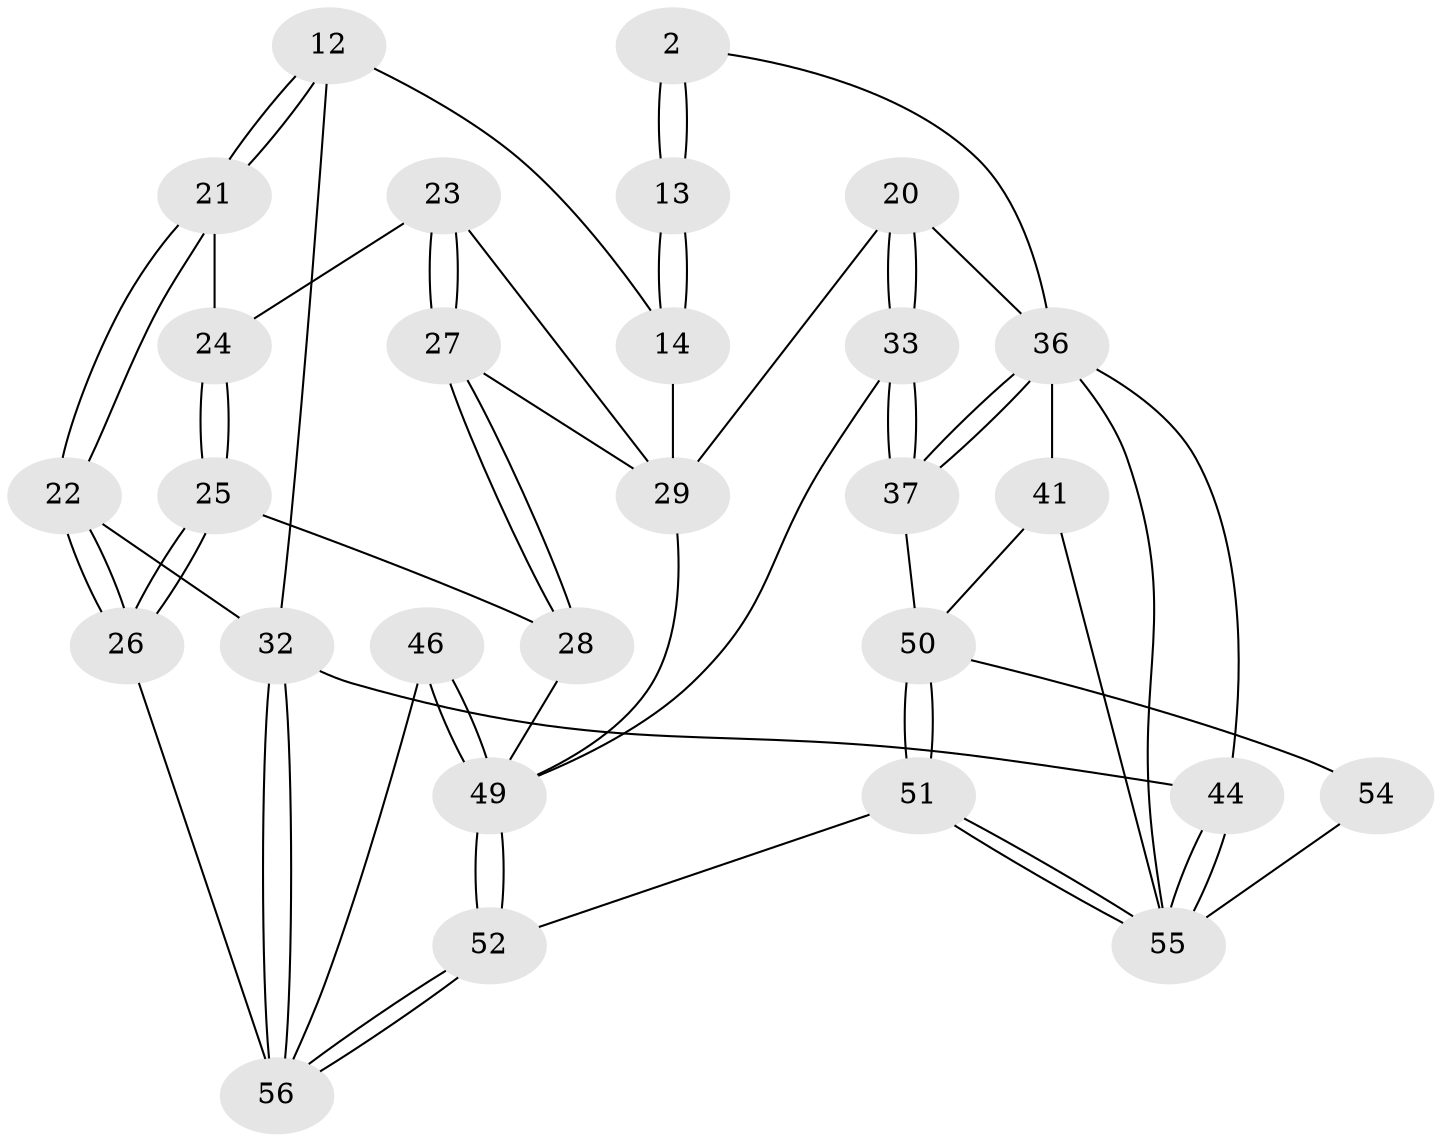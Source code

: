 // original degree distribution, {3: 0.03571428571428571, 5: 0.5714285714285714, 4: 0.21428571428571427, 6: 0.17857142857142858}
// Generated by graph-tools (version 1.1) at 2025/01/03/09/25 05:01:54]
// undirected, 28 vertices, 65 edges
graph export_dot {
graph [start="1"]
  node [color=gray90,style=filled];
  2 [pos="+0.6090815648274168+0"];
  12 [pos="+0.19113425606452583+0.235409602705221",super="+7"];
  13 [pos="+0.41957747563128867+0.29342528314189886",super="+9+1"];
  14 [pos="+0.4188301565944464+0.2981642651429766",super="+11"];
  20 [pos="+0.6803241849550177+0.4436322793055713",super="+15"];
  21 [pos="+0.09871409831500955+0.3329315364677942"];
  22 [pos="+0+0.11994156500804302"];
  23 [pos="+0.20525822927218051+0.4090933019794818"];
  24 [pos="+0.11527700054301866+0.35243224995213035"];
  25 [pos="+0.009792543481856606+0.5890789818166239"];
  26 [pos="+0+0.6364981935838385"];
  27 [pos="+0.22476541904936534+0.5928910092741666"];
  28 [pos="+0.1890077651686206+0.6485230117197932"];
  29 [pos="+0.4128491933471148+0.5892485306933858",super="+17"];
  32 [pos="+0+1",super="+6"];
  33 [pos="+0.532123388363139+0.7277874225767615"];
  36 [pos="+0.7692317243524451+0.6025678611365474",super="+19+18+4"];
  37 [pos="+0.5799578732769207+0.7527558650528651"];
  41 [pos="+0.8141081525816442+0.7606478345990918",super="+39"];
  44 [pos="+1+1",super="+5"];
  46 [pos="+0.18672514783710595+0.7408460344579781"];
  49 [pos="+0.40914096479136924+0.8724377813023683",super="+34+35+40"];
  50 [pos="+0.5892490493602065+0.9480894887126334",super="+43+42"];
  51 [pos="+0.4184760839834036+1"];
  52 [pos="+0.3825177865519324+1"];
  54 [pos="+0.7804019092839748+1"];
  55 [pos="+1+1",super="+53+48"];
  56 [pos="+0.32355811388438266+1",super="+47+31"];
  2 -- 13 [weight=2];
  2 -- 13;
  2 -- 36;
  12 -- 21;
  12 -- 21;
  12 -- 32;
  12 -- 14 [weight=2];
  13 -- 14 [weight=2];
  13 -- 14;
  14 -- 29;
  20 -- 33;
  20 -- 33;
  20 -- 36 [weight=2];
  20 -- 29;
  21 -- 22;
  21 -- 22;
  21 -- 24;
  22 -- 26;
  22 -- 26;
  22 -- 32;
  23 -- 24;
  23 -- 27;
  23 -- 27;
  23 -- 29;
  24 -- 25;
  24 -- 25;
  25 -- 26;
  25 -- 26;
  25 -- 28;
  26 -- 56;
  27 -- 28;
  27 -- 28;
  27 -- 29;
  28 -- 49;
  29 -- 49;
  32 -- 56 [weight=2];
  32 -- 56;
  32 -- 44 [weight=2];
  33 -- 37;
  33 -- 37;
  33 -- 49;
  36 -- 37;
  36 -- 37;
  36 -- 41;
  36 -- 55;
  36 -- 44;
  37 -- 50;
  41 -- 50;
  41 -- 55 [weight=2];
  44 -- 55 [weight=3];
  44 -- 55;
  46 -- 49 [weight=2];
  46 -- 49;
  46 -- 56;
  49 -- 52;
  49 -- 52;
  50 -- 51;
  50 -- 51;
  50 -- 54 [weight=2];
  51 -- 52;
  51 -- 55;
  51 -- 55;
  52 -- 56;
  52 -- 56;
  54 -- 55;
}
